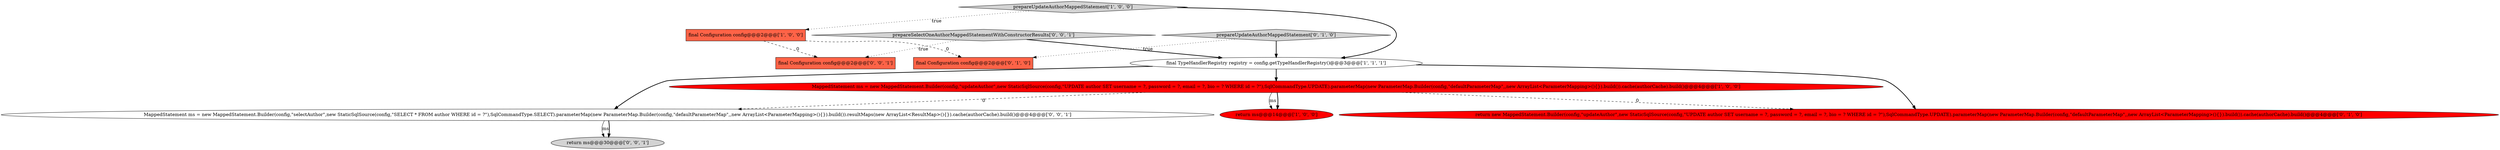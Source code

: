 digraph {
1 [style = filled, label = "MappedStatement ms = new MappedStatement.Builder(config,\"updateAuthor\",new StaticSqlSource(config,\"UPDATE author SET username = ?, password = ?, email = ?, bio = ? WHERE id = ?\"),SqlCommandType.UPDATE).parameterMap(new ParameterMap.Builder(config,\"defaultParameterMap\",,new ArrayList<ParameterMapping>(){}).build()).cache(authorCache).build()@@@4@@@['1', '0', '0']", fillcolor = red, shape = ellipse image = "AAA1AAABBB1BBB"];
8 [style = filled, label = "prepareSelectOneAuthorMappedStatementWithConstructorResults['0', '0', '1']", fillcolor = lightgray, shape = diamond image = "AAA0AAABBB3BBB"];
6 [style = filled, label = "final Configuration config@@@2@@@['0', '1', '0']", fillcolor = tomato, shape = box image = "AAA1AAABBB2BBB"];
7 [style = filled, label = "prepareUpdateAuthorMappedStatement['0', '1', '0']", fillcolor = lightgray, shape = diamond image = "AAA0AAABBB2BBB"];
4 [style = filled, label = "return ms@@@14@@@['1', '0', '0']", fillcolor = red, shape = ellipse image = "AAA1AAABBB1BBB"];
0 [style = filled, label = "final TypeHandlerRegistry registry = config.getTypeHandlerRegistry()@@@3@@@['1', '1', '1']", fillcolor = white, shape = ellipse image = "AAA0AAABBB1BBB"];
9 [style = filled, label = "MappedStatement ms = new MappedStatement.Builder(config,\"selectAuthor\",new StaticSqlSource(config,\"SELECT * FROM author WHERE id = ?\"),SqlCommandType.SELECT).parameterMap(new ParameterMap.Builder(config,\"defaultParameterMap\",,new ArrayList<ParameterMapping>(){}).build()).resultMaps(new ArrayList<ResultMap>(){}).cache(authorCache).build()@@@4@@@['0', '0', '1']", fillcolor = white, shape = ellipse image = "AAA0AAABBB3BBB"];
10 [style = filled, label = "final Configuration config@@@2@@@['0', '0', '1']", fillcolor = tomato, shape = box image = "AAA0AAABBB3BBB"];
11 [style = filled, label = "return ms@@@30@@@['0', '0', '1']", fillcolor = lightgray, shape = ellipse image = "AAA0AAABBB3BBB"];
5 [style = filled, label = "return new MappedStatement.Builder(config,\"updateAuthor\",new StaticSqlSource(config,\"UPDATE author SET username = ?, password = ?, email = ?, bio = ? WHERE id = ?\"),SqlCommandType.UPDATE).parameterMap(new ParameterMap.Builder(config,\"defaultParameterMap\",,new ArrayList<ParameterMapping>(){}).build()).cache(authorCache).build()@@@4@@@['0', '1', '0']", fillcolor = red, shape = ellipse image = "AAA1AAABBB2BBB"];
3 [style = filled, label = "prepareUpdateAuthorMappedStatement['1', '0', '0']", fillcolor = lightgray, shape = diamond image = "AAA0AAABBB1BBB"];
2 [style = filled, label = "final Configuration config@@@2@@@['1', '0', '0']", fillcolor = tomato, shape = box image = "AAA1AAABBB1BBB"];
8->0 [style = bold, label=""];
7->6 [style = dotted, label="true"];
1->4 [style = bold, label=""];
0->9 [style = bold, label=""];
7->0 [style = bold, label=""];
1->9 [style = dashed, label="0"];
9->11 [style = solid, label="ms"];
1->5 [style = dashed, label="0"];
9->11 [style = bold, label=""];
8->10 [style = dotted, label="true"];
0->1 [style = bold, label=""];
3->0 [style = bold, label=""];
2->10 [style = dashed, label="0"];
3->2 [style = dotted, label="true"];
0->5 [style = bold, label=""];
1->4 [style = solid, label="ms"];
2->6 [style = dashed, label="0"];
}
